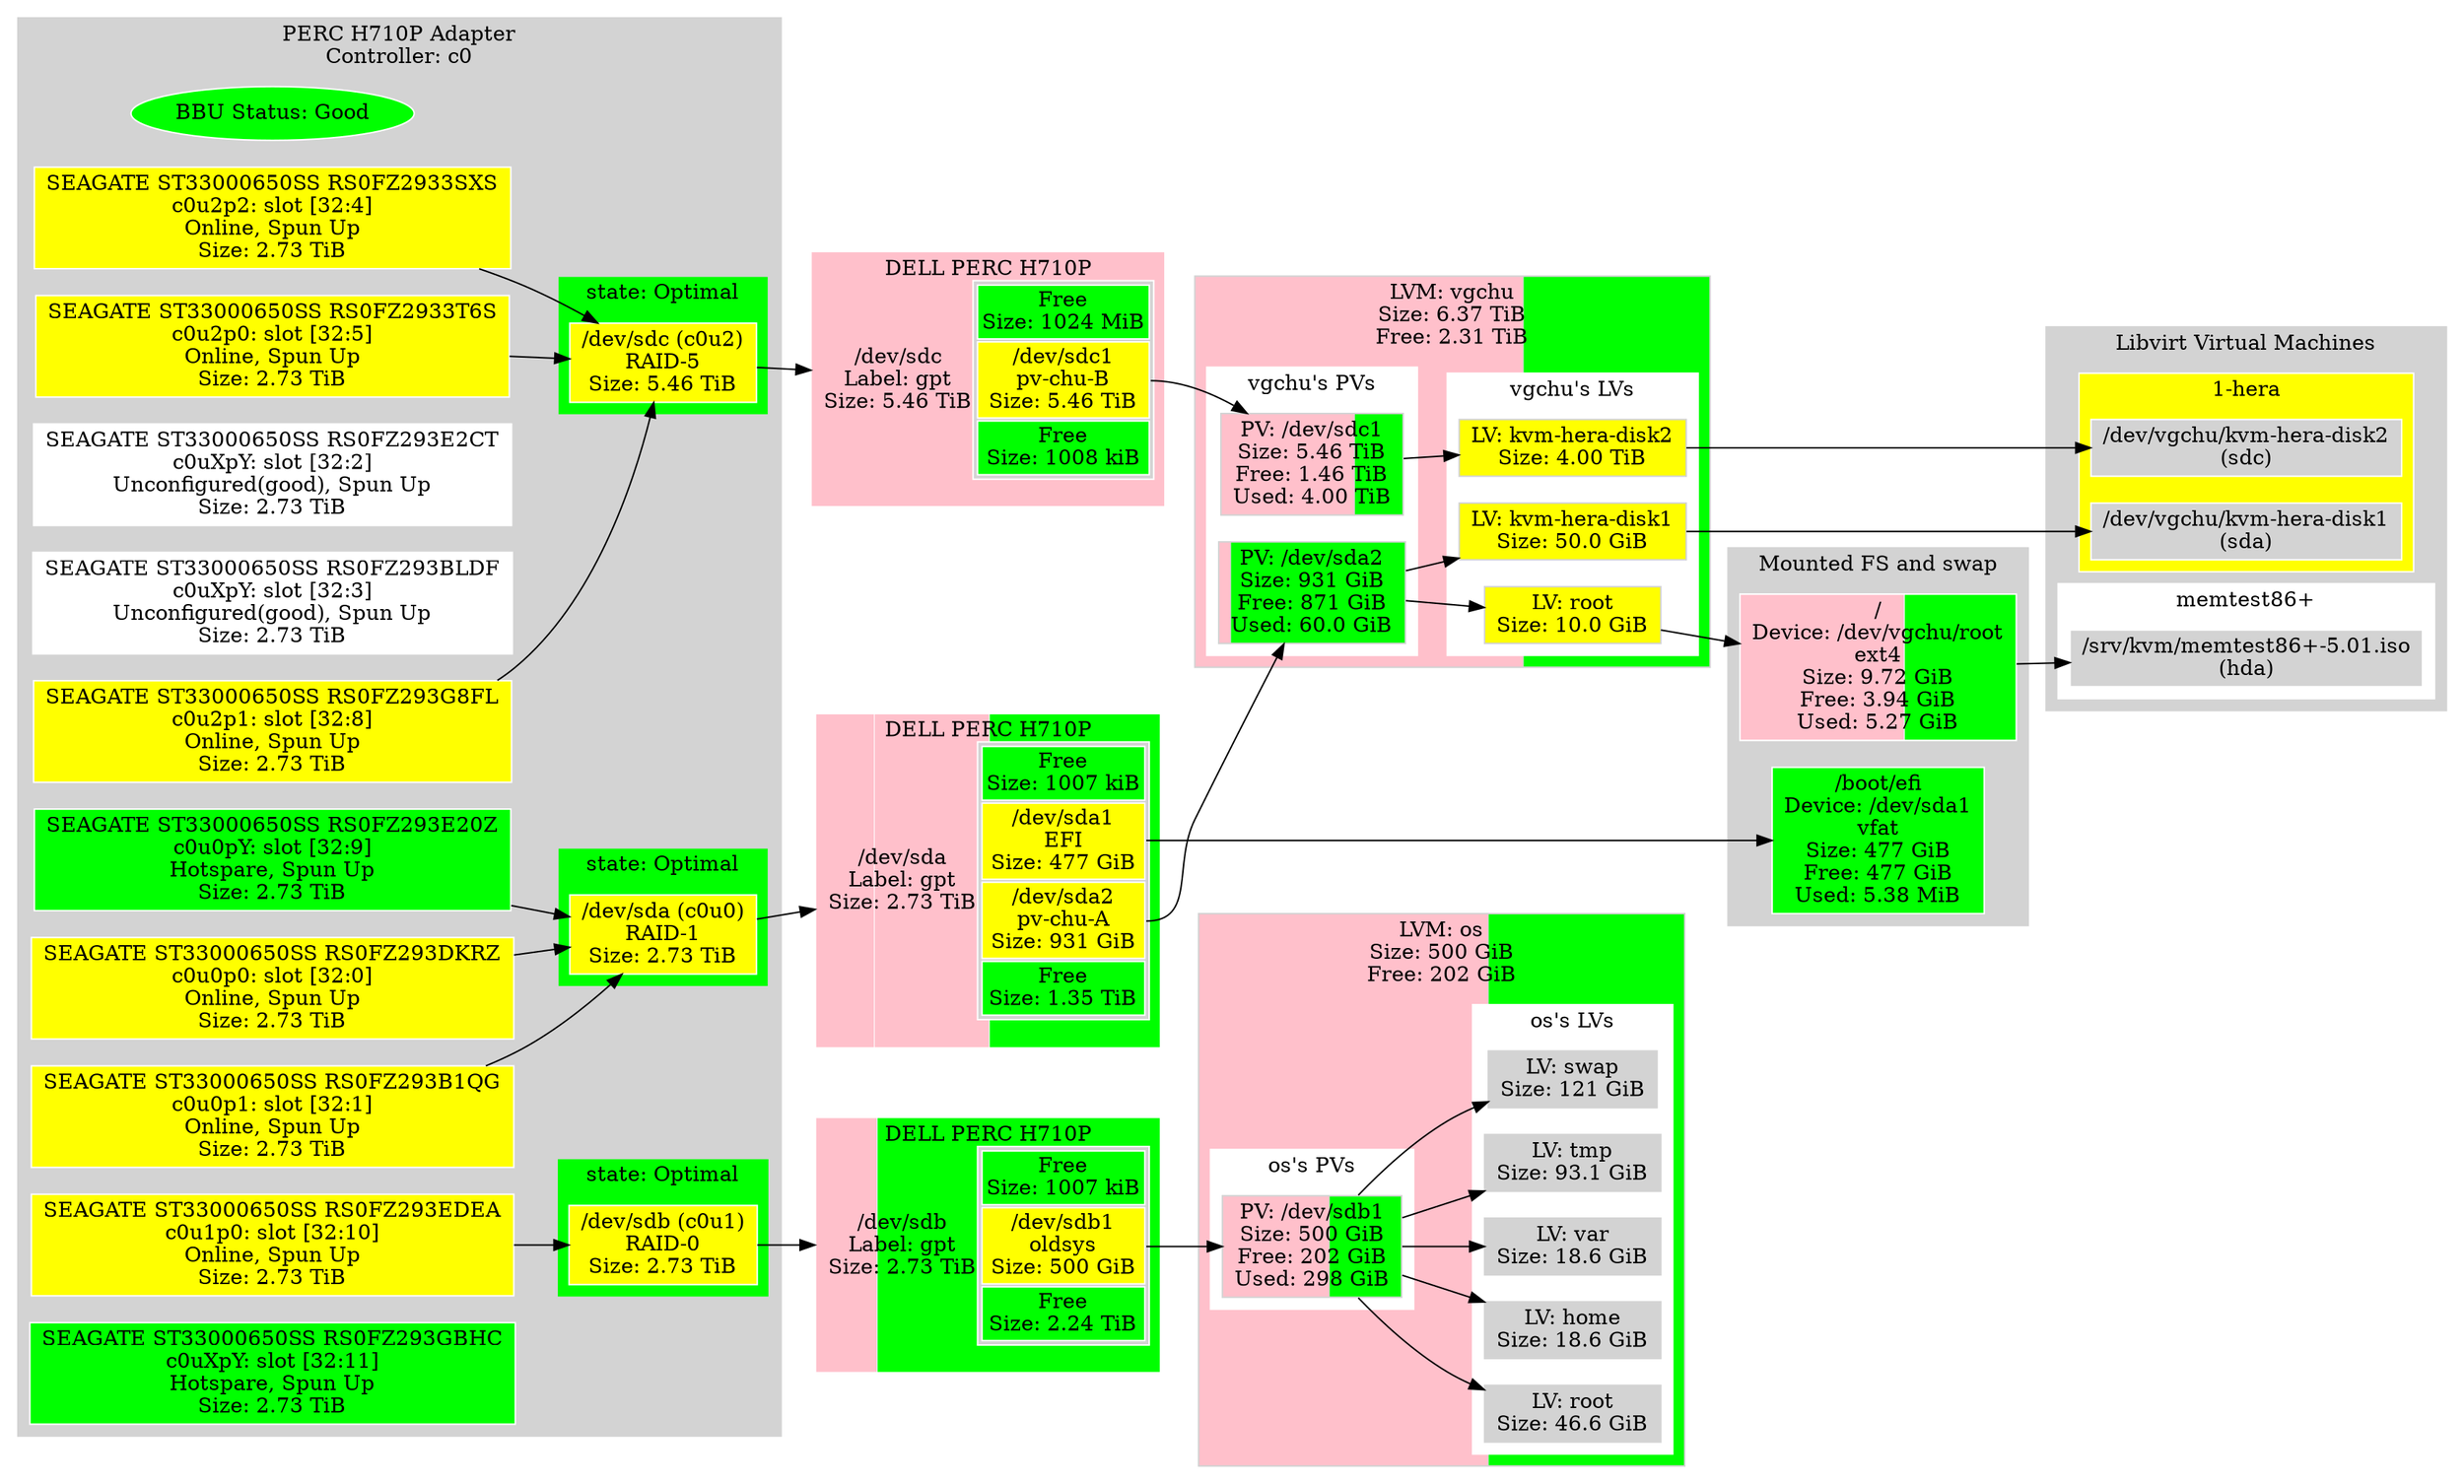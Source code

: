 digraph "machine"{
	rankdir=LR;
	{ "@Part: sda" [
		label=<<TABLE BORDER="0" CELLPADDING="0" CELLSPACING="0">
				<TR> <TD COLSPAN="2">DELL PERC H710P</TD> </TR><TR><TD >/dev/sda<BR/>Label: gpt<BR/>Size: 2.73 TiB</TD>    <TD BGCOLOR="lightgrey">
				<TABLE >
					<TR>
						<TD bgcolor="green">
						Free<BR/>Size: 1007 kiB
						</TD>
					</TR>
					<TR>
						<TD PORT="1" BGCOLOR="yellow">
						/dev/sda1<BR/>EFI<BR/>Size: 477 GiB
						</TD>
					</TR>
					<TR>
						<TD PORT="2" BGCOLOR="yellow">
						/dev/sda2<BR/>pv-chu-A<BR/>Size: 931 GiB
						</TD>
					</TR>
					<TR>
						<TD bgcolor="green">
						Free<BR/>Size: 1.35 TiB
						</TD>
					</TR>
				</TABLE>
				</TD> </TR><TR> <TD COLSPAN="2"> </TD> </TR>
			</TABLE>
		>;
		// Style node
		color=white;
		fillcolor=lightgrey;
		shape="rectangle";
		style=striped;
		fillcolor="green;0.000000:pink;0.170664:pink;0.333329:green;0.496006";
	]; }
	{ "@Part: sdb" [
		label=<<TABLE BORDER="0" CELLPADDING="0" CELLSPACING="0">
				<TR> <TD COLSPAN="2">DELL PERC H710P</TD> </TR><TR><TD >/dev/sdb<BR/>Label: gpt<BR/>Size: 2.73 TiB</TD>    <TD BGCOLOR="lightgrey">
				<TABLE >
					<TR>
						<TD bgcolor="green">
						Free<BR/>Size: 1007 kiB
						</TD>
					</TR>
					<TR>
						<TD PORT="1" BGCOLOR="yellow">
						/dev/sdb1<BR/>oldsys<BR/>Size: 500 GiB
						</TD>
					</TR>
					<TR>
						<TD bgcolor="green">
						Free<BR/>Size: 2.24 TiB
						</TD>
					</TR>
				</TABLE>
				</TD> </TR><TR> <TD COLSPAN="2"> </TD> </TR>
			</TABLE>
		>;
		// Style node
		color=white;
		fillcolor=lightgrey;
		shape="rectangle";
		style=striped;
		fillcolor="green;0.000000:pink;0.178954:green;0.821045";
	]; }
	{ "@Part: sdc" [
		label=<<TABLE BORDER="0" CELLPADDING="0" CELLSPACING="0">
				<TR> <TD COLSPAN="2">DELL PERC H710P</TD> </TR><TR><TD >/dev/sdc<BR/>Label: gpt<BR/>Size: 5.46 TiB</TD>    <TD BGCOLOR="lightgrey">
				<TABLE >
					<TR>
						<TD bgcolor="green">
						Free<BR/>Size: 1024 MiB
						</TD>
					</TR>
					<TR>
						<TD PORT="1" BGCOLOR="yellow">
						/dev/sdc1<BR/>pv-chu-B<BR/>Size: 5.46 TiB
						</TD>
					</TR>
					<TR>
						<TD bgcolor="green">
						Free<BR/>Size: 1008 kiB
						</TD>
					</TR>
				</TABLE>
				</TD> </TR><TR> <TD COLSPAN="2"> </TD> </TR>
			</TABLE>
		>;
		// Style node
		color=white;
		fillcolor=lightgrey;
		shape="rectangle";
		style=striped;
		fillcolor="green;0.000179:pink;0.999821:green;0.000000";
	]; }
	subgraph "cluster_os" {
		style=filled;
		color=lightgrey;
		fillcolor=lightgrey;
		node [style=filled,color=lightgrey,fillcolor=lightgrey,shape=rectangle];
		subgraph "cluster_os@PV" {
			color=white;
			fillcolor=white;
			{ "LVM@os@PV@sdb1" [
				label="PV: /dev/sdb1\nSize: 500 GiB\nFree: 202 GiB\nUsed: 298 GiB";
				style=striped;fillcolor="pink;0.596028.2:green"
			]; }
			label="os's PVs";
		}
		subgraph "cluster_os@LV" {
			color=white;
			fillcolor=white;
			{ "dm-1" [
				label="LV: home\nSize: 18.6 GiB";
				fillcolor="lightgrey"
			]; }
			{ "dm-2" [
				label="LV: root\nSize: 46.6 GiB";
				fillcolor="lightgrey"
			]; }
			{ "dm-3" [
				label="LV: swap\nSize: 121 GiB";
				fillcolor="lightgrey"
			]; }
			{ "dm-4" [
				label="LV: tmp\nSize: 93.1 GiB";
				fillcolor="lightgrey"
			]; }
			{ "dm-5" [
				label="LV: var\nSize: 18.6 GiB";
				fillcolor="lightgrey"
			]; }
			label="os's LVs";
		}
		label="LVM: os\nSize: 500 GiB\nFree: 202 GiB";
		style=striped;fillcolor="pink;0.596028.2:green"
	}
	subgraph "cluster_vgchu" {
		style=filled;
		color=lightgrey;
		fillcolor=lightgrey;
		node [style=filled,color=lightgrey,fillcolor=lightgrey,shape=rectangle];
		subgraph "cluster_vgchu@PV" {
			color=white;
			fillcolor=white;
			{ "LVM@vgchu@PV@sda2" [
				label="PV: /dev/sda2\nSize: 931 GiB\nFree: 871 GiB\nUsed: 60.0 GiB";
				style=striped;fillcolor="pink;0.064425.2:green"
			]; }
			{ "LVM@vgchu@PV@sdc1" [
				label="PV: /dev/sdc1\nSize: 5.46 TiB\nFree: 1.46 TiB\nUsed: 4.00 TiB";
				style=striped;fillcolor="pink;0.733131.2:green"
			]; }
			label="vgchu's PVs";
		}
		subgraph "cluster_vgchu@LV" {
			color=white;
			fillcolor=white;
			{ "dm-6" [
				label="LV: kvm-hera-disk1\nSize: 50.0 GiB";
				fillcolor="yellow"
			]; }
			{ "dm-7" [
				label="LV: kvm-hera-disk2\nSize: 4.00 TiB";
				fillcolor="yellow"
			]; }
			{ "dm-0" [
				label="LV: root\nSize: 10.0 GiB";
				fillcolor="yellow"
			]; }
			label="vgchu's LVs";
		}
		label="LVM: vgchu\nSize: 6.37 TiB\nFree: 2.31 TiB";
		style=striped;fillcolor="pink;0.637588.2:green"
	}
	subgraph "cluster_@LSIMegacli@0" {
		style=filled;
		color=lightgrey;
		fillcolor=lightgrey;
		node [style=filled,color=white,fillcolor=lightgrey,shape=rectangle];
		{ "@LSIMegacli@0@@BBUStatus" [
			label="BBU Status: Good";
			shape=oval
			fillcolor=green
		]; }
		{ "@LSIMegacli@0@dev@LSIMegaCli@c0u0p0" [
			label="SEAGATE ST33000650SS RS0FZ293DKRZ\nc0u0p0: slot [32:0]\nOnline, Spun Up\nSize: 2.73 TiB";
			fillcolor=yellow
		]; }
		{ "@LSIMegacli@0@dev@LSIMegaCli@c0u0p1" [
			label="SEAGATE ST33000650SS RS0FZ293B1QG\nc0u0p1: slot [32:1]\nOnline, Spun Up\nSize: 2.73 TiB";
			fillcolor=yellow
		]; }
		{ "@LSIMegacli@0@dev@LSIMegaCli@[32:2]" [
			label="SEAGATE ST33000650SS RS0FZ293E2CT\nc0uXpY: slot [32:2]\nUnconfigured(good), Spun Up\nSize: 2.73 TiB";
			fillcolor=white
		]; }
		{ "@LSIMegacli@0@dev@LSIMegaCli@[32:3]" [
			label="SEAGATE ST33000650SS RS0FZ293BLDF\nc0uXpY: slot [32:3]\nUnconfigured(good), Spun Up\nSize: 2.73 TiB";
			fillcolor=white
		]; }
		{ "@LSIMegacli@0@dev@LSIMegaCli@c0u2p2" [
			label="SEAGATE ST33000650SS RS0FZ2933SXS\nc0u2p2: slot [32:4]\nOnline, Spun Up\nSize: 2.73 TiB";
			fillcolor=yellow
		]; }
		{ "@LSIMegacli@0@dev@LSIMegaCli@c0u2p0" [
			label="SEAGATE ST33000650SS RS0FZ2933T6S\nc0u2p0: slot [32:5]\nOnline, Spun Up\nSize: 2.73 TiB";
			fillcolor=yellow
		]; }
		{ "@LSIMegacli@0@dev@LSIMegaCli@c0u2p1" [
			label="SEAGATE ST33000650SS RS0FZ293G8FL\nc0u2p1: slot [32:8]\nOnline, Spun Up\nSize: 2.73 TiB";
			fillcolor=yellow
		]; }
		{ "@LSIMegacli@0@dev@LSIMegaCli@c0u0pY" [
			label="SEAGATE ST33000650SS RS0FZ293E20Z\nc0u0pY: slot [32:9]\nHotspare, Spun Up\nSize: 2.73 TiB";
			fillcolor=green
		]; }
		{ "@LSIMegacli@0@dev@LSIMegaCli@c0u1p0" [
			label="SEAGATE ST33000650SS RS0FZ293EDEA\nc0u1p0: slot [32:10]\nOnline, Spun Up\nSize: 2.73 TiB";
			fillcolor=yellow
		]; }
		{ "@LSIMegacli@0@dev@LSIMegaCli@[32:11]" [
			label="SEAGATE ST33000650SS RS0FZ293GBHC\nc0uXpY: slot [32:11]\nHotspare, Spun Up\nSize: 2.73 TiB";
			fillcolor=green
		]; }
		subgraph "cluster_sda@@state" {
			{ "sda" [
				label="/dev/sda (c0u0)\nRAID-1\nSize: 2.73 TiB";
				fillcolor="yellow"
			]; }
			label="state: Optimal";
			shape=oval
			fillcolor=green
		}
		subgraph "cluster_sdb@@state" {
			{ "sdb" [
				label="/dev/sdb (c0u1)\nRAID-0\nSize: 2.73 TiB";
				fillcolor="yellow"
			]; }
			label="state: Optimal";
			shape=oval
			fillcolor=green
		}
		subgraph "cluster_sdc@@state" {
			{ "sdc" [
				label="/dev/sdc (c0u2)\nRAID-5\nSize: 5.46 TiB";
				fillcolor="yellow"
			]; }
			label="state: Optimal";
			shape=oval
			fillcolor=green
		}
		label="PERC H710P Adapter\nController: c0";
	}
	subgraph "cluster_@FS" {
		style=filled;
		color=lightgrey;
		fillcolor=lightgrey;
		node [style=filled,color=white,fillcolor=lightgrey,shape=rectangle];
		{ "@FS@/" [
			label="/\nDevice: /dev/vgchu/root\next4\nSize: 9.72 GiB\nFree: 3.94 GiB\nUsed: 5.27 GiB";
			style=striped;fillcolor="pink;0.594976.2:green"
		]; }
		{ "@FS@/boot/efi" [
			label="/boot/efi\nDevice: /dev/sda1\nvfat\nSize: 477 GiB\nFree: 477 GiB\nUsed: 5.38 MiB";
			style=striped;fillcolor="pink;0.000011.2:green"
		]; }
		label="Mounted FS and swap";
	}
	subgraph "cluster_@libvirt" {
		style=filled;
		color=lightgrey;
		fillcolor=lightgrey;
		node [style=filled,color=white,fillcolor=lightgrey,shape=rectangle];
		subgraph "cluster_@libvirt@1-hera" {
			color=white;
			fillcolor=white;
			{ "@libvirt@1-hera@dm-6" [
				label="/dev/vgchu/kvm-hera-disk1\n(sda)";
			]; }
			{ "@libvirt@1-hera@dm-7" [
				label="/dev/vgchu/kvm-hera-disk2\n(sdc)";
			]; }
			label="1-hera";
			fillcolor=yellow
		}
		subgraph "cluster_@libvirt@memtest86+" {
			color=white;
			fillcolor=white;
			{ "@libvirt@memtest86+@/srv/kvm/memtest86+-5.01.iso" [
				label="/srv/kvm/memtest86+-5.01.iso\n(hda)";
			]; }
			label="memtest86+";
		}
		label="Libvirt Virtual Machines";
	}
	// Links from LVM VG: os
	"LVM@os@PV@sdb1" -> "dm-1"
	"LVM@os@PV@sdb1" -> "dm-2"
	"LVM@os@PV@sdb1" -> "dm-3"
	"LVM@os@PV@sdb1" -> "dm-4"
	"LVM@os@PV@sdb1" -> "dm-5"
	// Links from LVM VG: vgchu
	"LVM@vgchu@PV@sda2" -> "dm-0"
	"LVM@vgchu@PV@sda2" -> "dm-6"
	"LVM@vgchu@PV@sdc1" -> "dm-7"
	// Links from MegaCli: Controller c0
	"@LSIMegacli@0@dev@LSIMegaCli@c0u0p0" -> "sda"
	"@LSIMegacli@0@dev@LSIMegaCli@c0u0p1" -> "sda"
	
	
	"@LSIMegacli@0@dev@LSIMegaCli@c0u2p2" -> "sdc"
	"@LSIMegacli@0@dev@LSIMegaCli@c0u2p0" -> "sdc"
	"@LSIMegacli@0@dev@LSIMegaCli@c0u2p1" -> "sdc"
	"@LSIMegacli@0@dev@LSIMegaCli@c0u0pY" -> "sda"
	"@LSIMegacli@0@dev@LSIMegaCli@c0u1p0" -> "sdb"
	
	// Links for @Part: sda
	"sda" -> "@Part: sda"
	// Links for @Part: sdb
	"sdb" -> "@Part: sdb"
	// Links for @Part: sdc
	"sdc" -> "@Part: sdc"
	// Links for LVM@os@PV@sdb1
	"@Part: sdb":"1" -> "LVM@os@PV@sdb1"
	// Links for LVM@vgchu@PV@sda2
	"@Part: sda":"2" -> "LVM@vgchu@PV@sda2"
	// Links for LVM@vgchu@PV@sdc1
	"@Part: sdc":"1" -> "LVM@vgchu@PV@sdc1"
	// Links for @FS@/
	"dm-0" -> "@FS@/"
	// Links for @FS@/boot/efi
	"@Part: sda":"1" -> "@FS@/boot/efi"
	// Links for @libvirt@1-hera@dm-6
	"dm-6" -> "@libvirt@1-hera@dm-6"
	// Links for @libvirt@1-hera@dm-7
	"dm-7" -> "@libvirt@1-hera@dm-7"
	// Links for @libvirt@memtest86+@/srv/kvm/memtest86+-5.01.iso
	"@FS@/" -> "@libvirt@memtest86+@/srv/kvm/memtest86+-5.01.iso"
}
